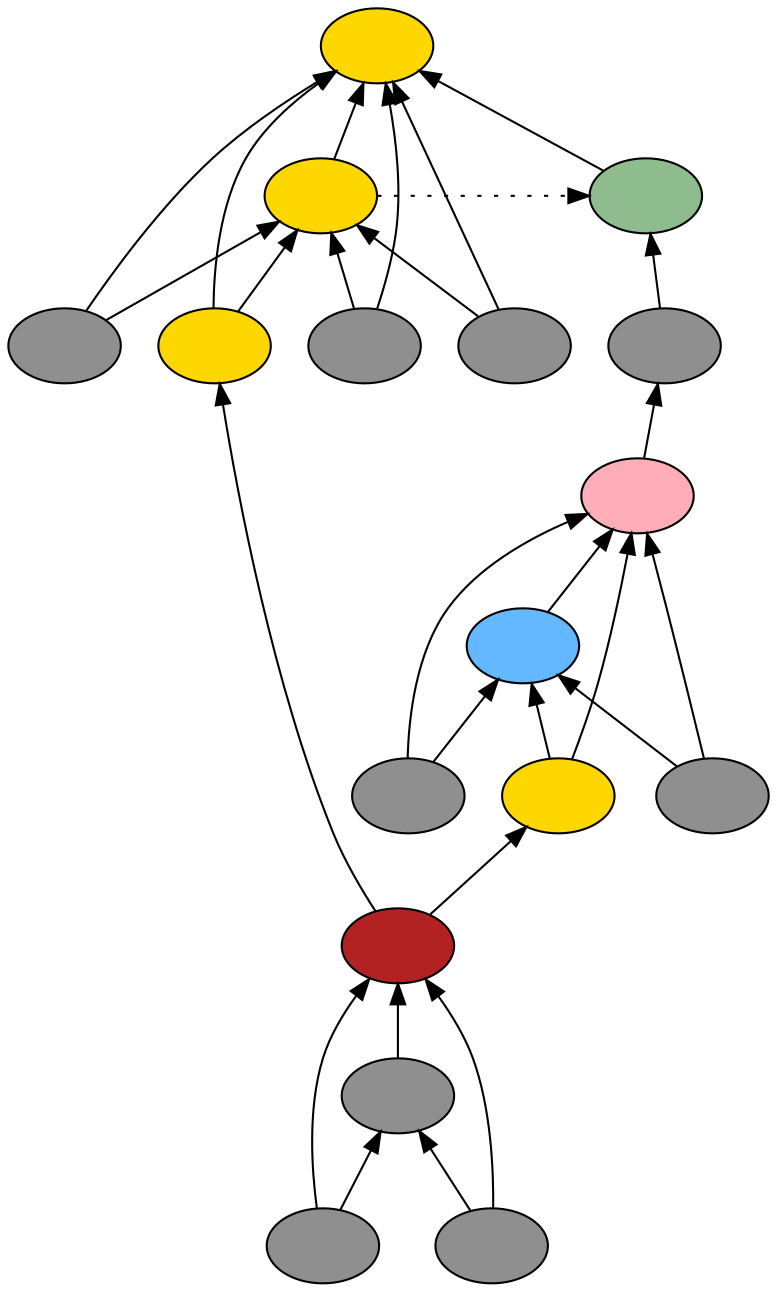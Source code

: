 digraph {
rankdir=BT
fontsize=24
subgraph clster1 {
subgraph clster2 {
"36427312"["fillcolor"="firebrick" "fontsize"="24" "label"="" "shape"="ellipse" "style"="filled" ]
"36065888"["fillcolor"="grey56" "fontsize"="24" "label"="" "shape"="ellipse" "style"="filled" ]
"34434816"["fillcolor"="grey56" "fontsize"="24" "label"="" "shape"="ellipse" "style"="filled" ]
"34317760"["fillcolor"="grey56" "fontsize"="24" "label"="" "shape"="ellipse" "style"="filled" ]
}

subgraph clster3 {
"35328704"["fillcolor"="lightpink1" "fontsize"="24" "label"="" "shape"="ellipse" "style"="filled" ]
"35290960"["fillcolor"="steelblue1" "fontsize"="24" "label"="" "shape"="ellipse" "style"="filled" ]
"35744608"["fillcolor"="grey56" "fontsize"="24" "label"="" "shape"="ellipse" "style"="filled" ]
"35779552"["fillcolor"="gold" "fontsize"="24" "label"="" "shape"="ellipse" "style"="filled" ]
"36004368"["fillcolor"="grey56" "fontsize"="24" "label"="" "shape"="ellipse" "style"="filled" ]
}

subgraph clster4 {
"34618016"["fillcolor"="grey56" "fontsize"="24" "label"="" "shape"="ellipse" "style"="filled" ]
}

subgraph clster5 {
"34316512"["fillcolor"="gold" "fontsize"="24" "label"="" "shape"="ellipse" "style"="filled" ]
"36780592"["fillcolor"="gold" "fontsize"="24" "label"="" "shape"="ellipse" "style"="filled" ]
"34610800"["fillcolor"="grey56" "fontsize"="24" "label"="" "shape"="ellipse" "style"="filled" ]
"34778800"["fillcolor"="gold" "fontsize"="24" "label"="" "shape"="ellipse" "style"="filled" ]
"34742976"["fillcolor"="grey56" "fontsize"="24" "label"="" "shape"="ellipse" "style"="filled" ]
"34511968"["fillcolor"="grey56" "fontsize"="24" "label"="" "shape"="ellipse" "style"="filled" ]
}

}

subgraph clster6 {
"34780688"["fillcolor"="darkseagreen" "fontsize"="24" "label"="" "shape"="ellipse" "style"="filled" ]
}

"34610800" -> "34316512"["arrowhead"="normal" "color"="black" "constraint"="true" "style"="solid" ]
"34610800" -> "36780592"["arrowhead"="normal" "color"="black" "constraint"="true" "style"="solid" ]
"34778800" -> "34316512"["arrowhead"="normal" "color"="black" "constraint"="true" "style"="solid" ]
"34778800" -> "36780592"["arrowhead"="normal" "color"="black" "constraint"="true" "style"="solid" ]
"36427312" -> "34778800"["arrowhead"="normal" "color"="black" "constraint"="true" "style"="solid" ]
"34742976" -> "34316512"["arrowhead"="normal" "color"="black" "constraint"="true" "style"="solid" ]
"34742976" -> "36780592"["arrowhead"="normal" "color"="black" "constraint"="true" "style"="solid" ]
"34511968" -> "34316512"["arrowhead"="normal" "color"="black" "constraint"="true" "style"="solid" ]
"34511968" -> "36780592"["arrowhead"="normal" "color"="black" "constraint"="true" "style"="solid" ]
"36780592" -> "34316512"["arrowhead"="normal" "color"="black" "constraint"="true" "style"="solid" ]
"34780688" -> "34316512"["arrowhead"="normal" "color"="black" "constraint"="true" "style"="solid" ]
"36780592" -> "34780688"["arrowhead"="normal" "color"="black" "constraint"="false" "style"="dotted" ]
"35328704" -> "34618016"["arrowhead"="normal" "color"="black" "constraint"="true" "style"="solid" ]
"34618016" -> "34780688"["arrowhead"="normal" "color"="black" "constraint"="true" "style"="solid" ]
"35744608" -> "35328704"["arrowhead"="normal" "color"="black" "constraint"="true" "style"="solid" ]
"35744608" -> "35290960"["arrowhead"="normal" "color"="black" "constraint"="true" "style"="solid" ]
"35779552" -> "35328704"["arrowhead"="normal" "color"="black" "constraint"="true" "style"="solid" ]
"35779552" -> "35290960"["arrowhead"="normal" "color"="black" "constraint"="true" "style"="solid" ]
"36427312" -> "35779552"["arrowhead"="normal" "color"="black" "constraint"="true" "style"="solid" ]
"36004368" -> "35328704"["arrowhead"="normal" "color"="black" "constraint"="true" "style"="solid" ]
"36004368" -> "35290960"["arrowhead"="normal" "color"="black" "constraint"="true" "style"="solid" ]
"35290960" -> "35328704"["arrowhead"="normal" "color"="black" "constraint"="true" "style"="solid" ]
"34434816" -> "36427312"["arrowhead"="normal" "color"="black" "constraint"="true" "style"="solid" ]
"34434816" -> "36065888"["arrowhead"="normal" "color"="black" "constraint"="true" "style"="solid" ]
"34317760" -> "36427312"["arrowhead"="normal" "color"="black" "constraint"="true" "style"="solid" ]
"34317760" -> "36065888"["arrowhead"="normal" "color"="black" "constraint"="true" "style"="solid" ]
"36065888" -> "36427312"["arrowhead"="normal" "color"="black" "constraint"="true" "style"="solid" ]

}